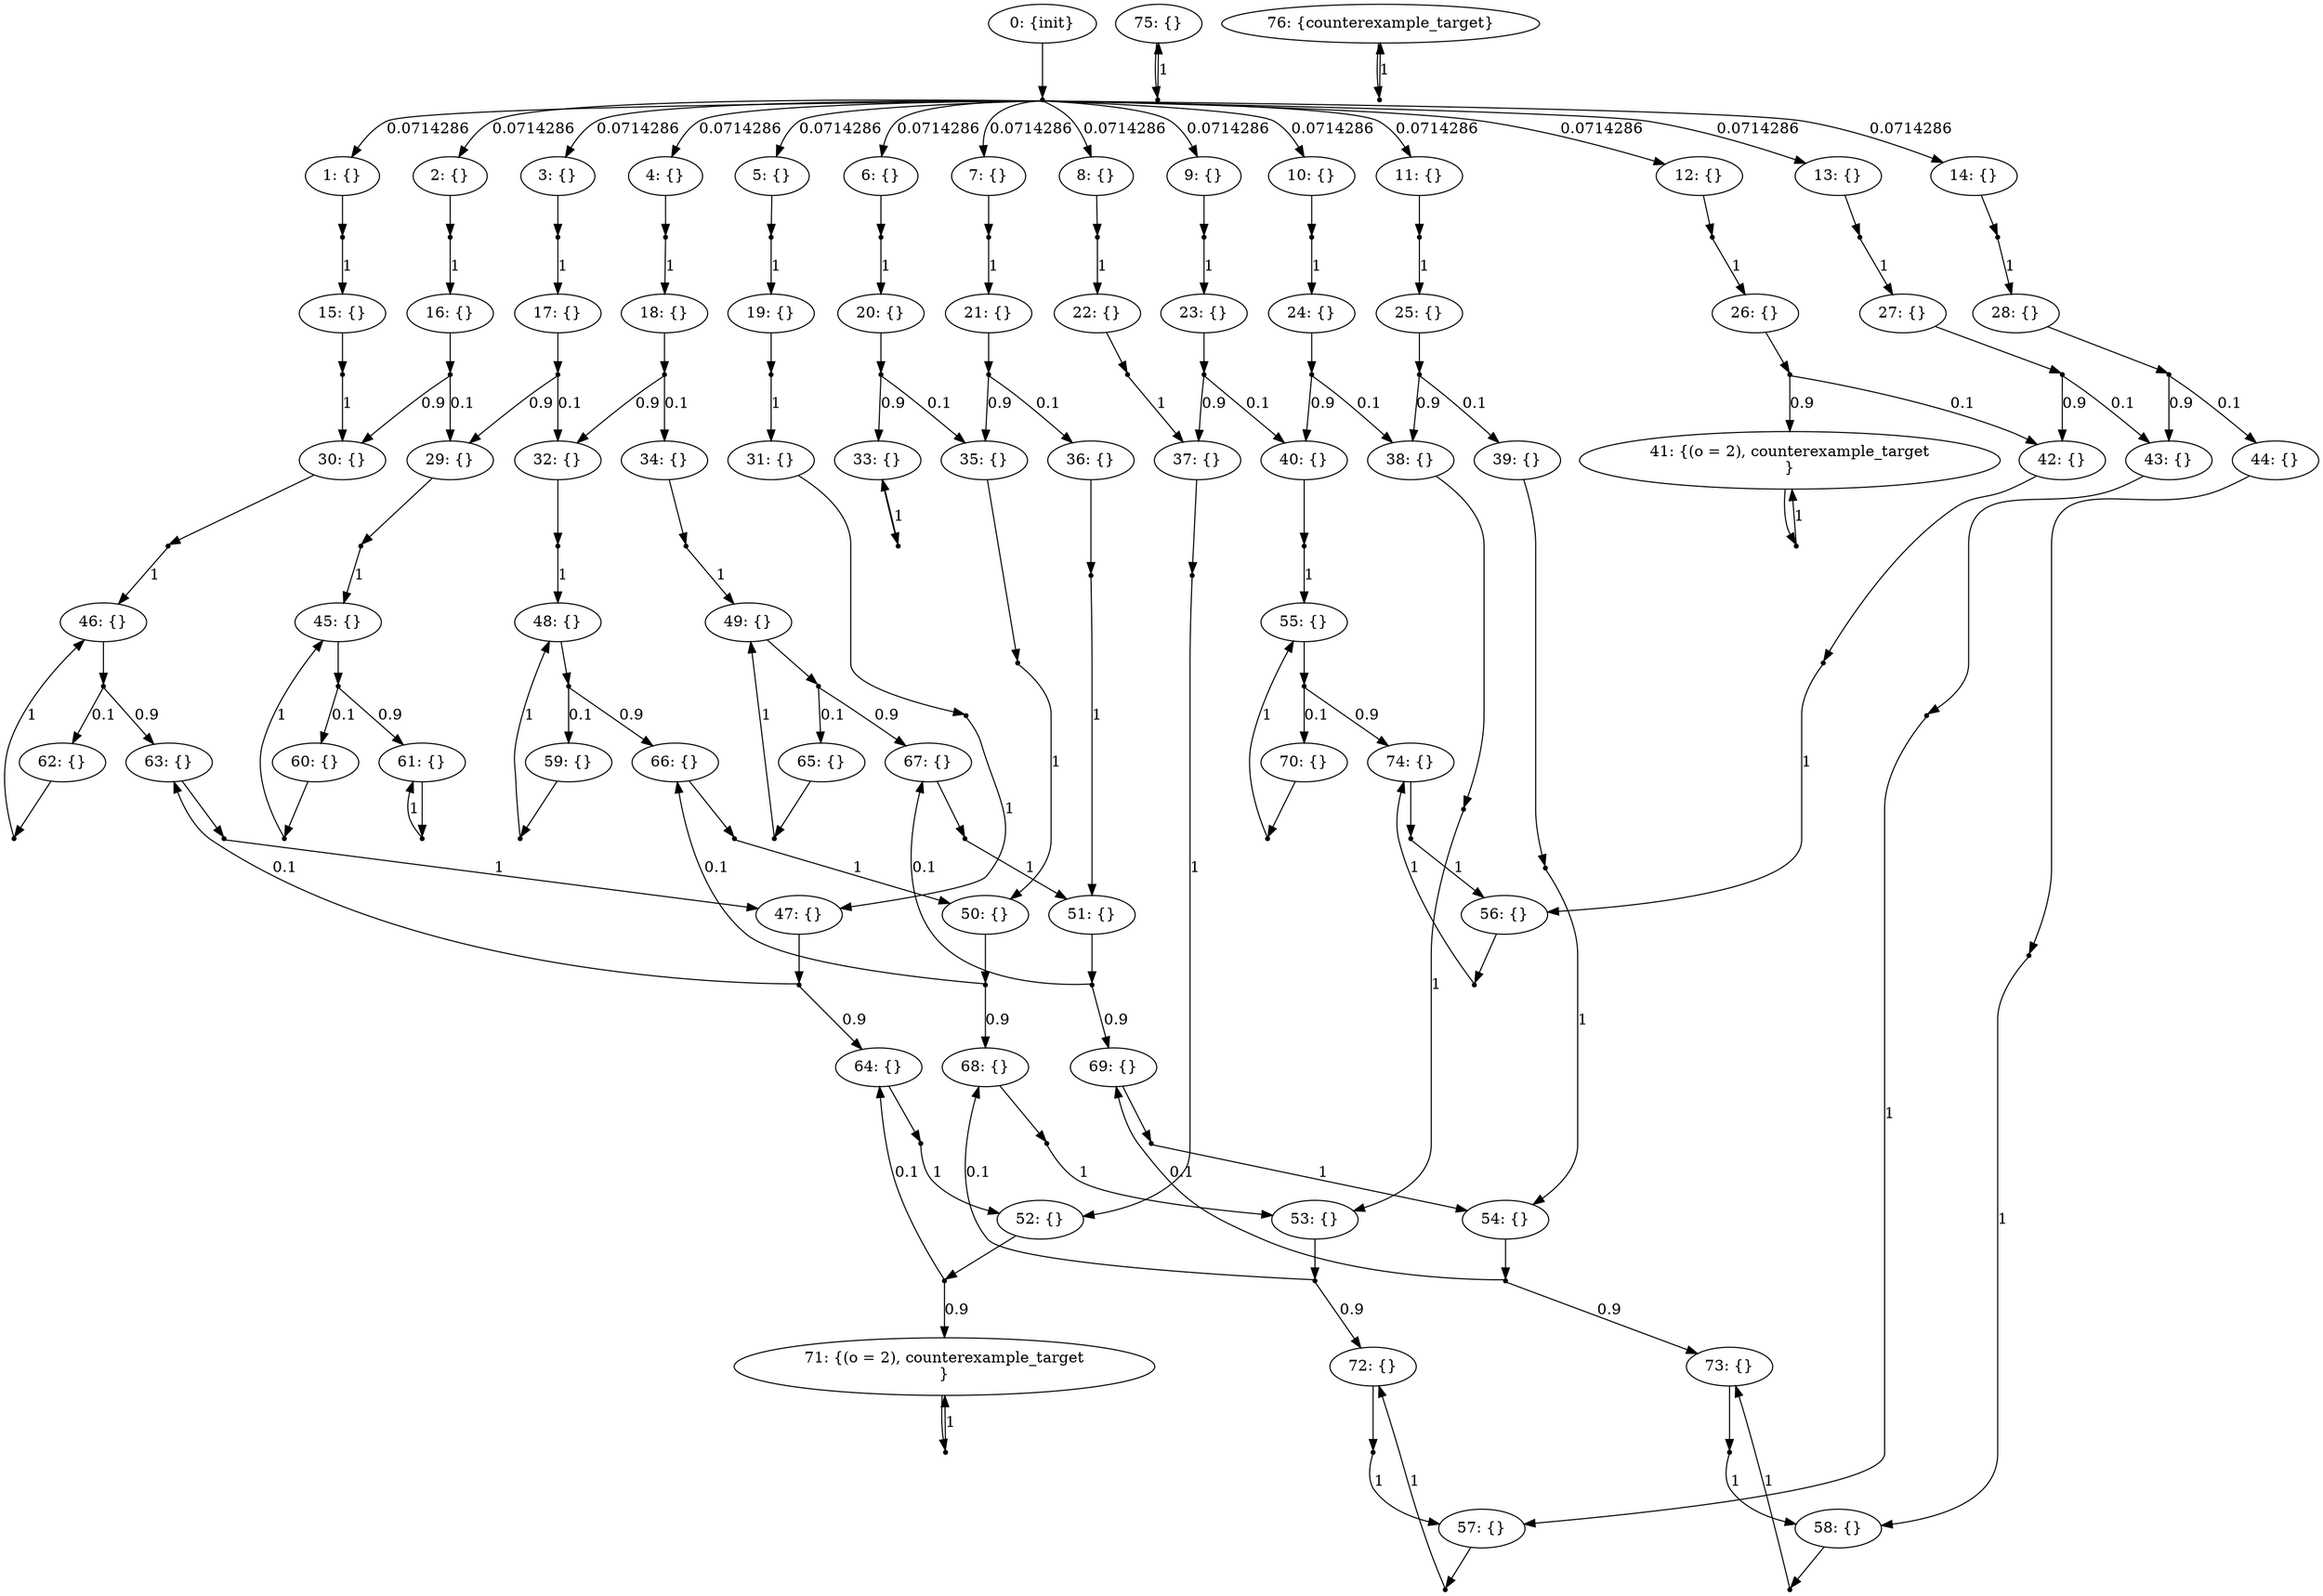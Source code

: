 digraph model {
	0 [ label = "0: {init}" ];
	1 [ label = "1: {}" ];
	2 [ label = "2: {}" ];
	3 [ label = "3: {}" ];
	4 [ label = "4: {}" ];
	5 [ label = "5: {}" ];
	6 [ label = "6: {}" ];
	7 [ label = "7: {}" ];
	8 [ label = "8: {}" ];
	9 [ label = "9: {}" ];
	10 [ label = "10: {}" ];
	11 [ label = "11: {}" ];
	12 [ label = "12: {}" ];
	13 [ label = "13: {}" ];
	14 [ label = "14: {}" ];
	15 [ label = "15: {}" ];
	16 [ label = "16: {}" ];
	17 [ label = "17: {}" ];
	18 [ label = "18: {}" ];
	19 [ label = "19: {}" ];
	20 [ label = "20: {}" ];
	21 [ label = "21: {}" ];
	22 [ label = "22: {}" ];
	23 [ label = "23: {}" ];
	24 [ label = "24: {}" ];
	25 [ label = "25: {}" ];
	26 [ label = "26: {}" ];
	27 [ label = "27: {}" ];
	28 [ label = "28: {}" ];
	29 [ label = "29: {}" ];
	30 [ label = "30: {}" ];
	31 [ label = "31: {}" ];
	32 [ label = "32: {}" ];
	33 [ label = "33: {}" ];
	34 [ label = "34: {}" ];
	35 [ label = "35: {}" ];
	36 [ label = "36: {}" ];
	37 [ label = "37: {}" ];
	38 [ label = "38: {}" ];
	39 [ label = "39: {}" ];
	40 [ label = "40: {}" ];
	41 [ label = "41: {(o = 2), counterexample_target
}" ];
	42 [ label = "42: {}" ];
	43 [ label = "43: {}" ];
	44 [ label = "44: {}" ];
	45 [ label = "45: {}" ];
	46 [ label = "46: {}" ];
	47 [ label = "47: {}" ];
	48 [ label = "48: {}" ];
	49 [ label = "49: {}" ];
	50 [ label = "50: {}" ];
	51 [ label = "51: {}" ];
	52 [ label = "52: {}" ];
	53 [ label = "53: {}" ];
	54 [ label = "54: {}" ];
	55 [ label = "55: {}" ];
	56 [ label = "56: {}" ];
	57 [ label = "57: {}" ];
	58 [ label = "58: {}" ];
	59 [ label = "59: {}" ];
	60 [ label = "60: {}" ];
	61 [ label = "61: {}" ];
	62 [ label = "62: {}" ];
	63 [ label = "63: {}" ];
	64 [ label = "64: {}" ];
	65 [ label = "65: {}" ];
	66 [ label = "66: {}" ];
	67 [ label = "67: {}" ];
	68 [ label = "68: {}" ];
	69 [ label = "69: {}" ];
	70 [ label = "70: {}" ];
	71 [ label = "71: {(o = 2), counterexample_target
}" ];
	72 [ label = "72: {}" ];
	73 [ label = "73: {}" ];
	74 [ label = "74: {}" ];
	75 [ label = "75: {}" ];
	76 [ label = "76: {counterexample_target}" ];
	"0c0" [shape = "point"];
	0 -> "0c0";
	"0c0" -> 1 [ label= "0.0714286" ];
	"0c0" -> 2 [ label= "0.0714286" ];
	"0c0" -> 3 [ label= "0.0714286" ];
	"0c0" -> 4 [ label= "0.0714286" ];
	"0c0" -> 5 [ label= "0.0714286" ];
	"0c0" -> 6 [ label= "0.0714286" ];
	"0c0" -> 7 [ label= "0.0714286" ];
	"0c0" -> 8 [ label= "0.0714286" ];
	"0c0" -> 9 [ label= "0.0714286" ];
	"0c0" -> 10 [ label= "0.0714286" ];
	"0c0" -> 11 [ label= "0.0714286" ];
	"0c0" -> 12 [ label= "0.0714286" ];
	"0c0" -> 13 [ label= "0.0714286" ];
	"0c0" -> 14 [ label= "0.0714286" ];
	"1c0" [shape = "point"];
	1 -> "1c0";
	"1c0" -> 15 [ label= "1" ];
	"2c0" [shape = "point"];
	2 -> "2c0";
	"2c0" -> 16 [ label= "1" ];
	"3c0" [shape = "point"];
	3 -> "3c0";
	"3c0" -> 17 [ label= "1" ];
	"4c0" [shape = "point"];
	4 -> "4c0";
	"4c0" -> 18 [ label= "1" ];
	"5c0" [shape = "point"];
	5 -> "5c0";
	"5c0" -> 19 [ label= "1" ];
	"6c0" [shape = "point"];
	6 -> "6c0";
	"6c0" -> 20 [ label= "1" ];
	"7c0" [shape = "point"];
	7 -> "7c0";
	"7c0" -> 21 [ label= "1" ];
	"8c0" [shape = "point"];
	8 -> "8c0";
	"8c0" -> 22 [ label= "1" ];
	"9c0" [shape = "point"];
	9 -> "9c0";
	"9c0" -> 23 [ label= "1" ];
	"10c0" [shape = "point"];
	10 -> "10c0";
	"10c0" -> 24 [ label= "1" ];
	"11c0" [shape = "point"];
	11 -> "11c0";
	"11c0" -> 25 [ label= "1" ];
	"12c0" [shape = "point"];
	12 -> "12c0";
	"12c0" -> 26 [ label= "1" ];
	"13c0" [shape = "point"];
	13 -> "13c0";
	"13c0" -> 27 [ label= "1" ];
	"14c0" [shape = "point"];
	14 -> "14c0";
	"14c0" -> 28 [ label= "1" ];
	"15c0" [shape = "point"];
	15 -> "15c0";
	"15c0" -> 30 [ label= "1" ];
	"16c0" [shape = "point"];
	16 -> "16c0";
	"16c0" -> 29 [ label= "0.1" ];
	"16c0" -> 30 [ label= "0.9" ];
	"17c0" [shape = "point"];
	17 -> "17c0";
	"17c0" -> 29 [ label= "0.9" ];
	"17c0" -> 32 [ label= "0.1" ];
	"18c0" [shape = "point"];
	18 -> "18c0";
	"18c0" -> 32 [ label= "0.9" ];
	"18c0" -> 34 [ label= "0.1" ];
	"19c0" [shape = "point"];
	19 -> "19c0";
	"19c0" -> 31 [ label= "1" ];
	"20c0" [shape = "point"];
	20 -> "20c0";
	"20c0" -> 33 [ label= "0.9" ];
	"20c0" -> 35 [ label= "0.1" ];
	"21c0" [shape = "point"];
	21 -> "21c0";
	"21c0" -> 35 [ label= "0.9" ];
	"21c0" -> 36 [ label= "0.1" ];
	"22c0" [shape = "point"];
	22 -> "22c0";
	"22c0" -> 37 [ label= "1" ];
	"23c0" [shape = "point"];
	23 -> "23c0";
	"23c0" -> 37 [ label= "0.9" ];
	"23c0" -> 40 [ label= "0.1" ];
	"24c0" [shape = "point"];
	24 -> "24c0";
	"24c0" -> 38 [ label= "0.1" ];
	"24c0" -> 40 [ label= "0.9" ];
	"25c0" [shape = "point"];
	25 -> "25c0";
	"25c0" -> 38 [ label= "0.9" ];
	"25c0" -> 39 [ label= "0.1" ];
	"26c0" [shape = "point"];
	26 -> "26c0";
	"26c0" -> 41 [ label= "0.9" ];
	"26c0" -> 42 [ label= "0.1" ];
	"27c0" [shape = "point"];
	27 -> "27c0";
	"27c0" -> 42 [ label= "0.9" ];
	"27c0" -> 43 [ label= "0.1" ];
	"28c0" [shape = "point"];
	28 -> "28c0";
	"28c0" -> 43 [ label= "0.9" ];
	"28c0" -> 44 [ label= "0.1" ];
	"29c0" [shape = "point"];
	29 -> "29c0";
	"29c0" -> 45 [ label= "1" ];
	"30c0" [shape = "point"];
	30 -> "30c0";
	"30c0" -> 46 [ label= "1" ];
	"31c0" [shape = "point"];
	31 -> "31c0";
	"31c0" -> 47 [ label= "1" ];
	"32c0" [shape = "point"];
	32 -> "32c0";
	"32c0" -> 48 [ label= "1" ];
	"33c0" [shape = "point"];
	33 -> "33c0";
	"33c0" -> 33 [ label= "1" ];
	"34c0" [shape = "point"];
	34 -> "34c0";
	"34c0" -> 49 [ label= "1" ];
	"35c0" [shape = "point"];
	35 -> "35c0";
	"35c0" -> 50 [ label= "1" ];
	"36c0" [shape = "point"];
	36 -> "36c0";
	"36c0" -> 51 [ label= "1" ];
	"37c0" [shape = "point"];
	37 -> "37c0";
	"37c0" -> 52 [ label= "1" ];
	"38c0" [shape = "point"];
	38 -> "38c0";
	"38c0" -> 53 [ label= "1" ];
	"39c0" [shape = "point"];
	39 -> "39c0";
	"39c0" -> 54 [ label= "1" ];
	"40c0" [shape = "point"];
	40 -> "40c0";
	"40c0" -> 55 [ label= "1" ];
	"41c0" [shape = "point"];
	41 -> "41c0";
	"41c0" -> 41 [ label= "1" ];
	"42c0" [shape = "point"];
	42 -> "42c0";
	"42c0" -> 56 [ label= "1" ];
	"43c0" [shape = "point"];
	43 -> "43c0";
	"43c0" -> 57 [ label= "1" ];
	"44c0" [shape = "point"];
	44 -> "44c0";
	"44c0" -> 58 [ label= "1" ];
	"45c0" [shape = "point"];
	45 -> "45c0";
	"45c0" -> 60 [ label= "0.1" ];
	"45c0" -> 61 [ label= "0.9" ];
	"46c0" [shape = "point"];
	46 -> "46c0";
	"46c0" -> 62 [ label= "0.1" ];
	"46c0" -> 63 [ label= "0.9" ];
	"47c0" [shape = "point"];
	47 -> "47c0";
	"47c0" -> 63 [ label= "0.1" ];
	"47c0" -> 64 [ label= "0.9" ];
	"48c0" [shape = "point"];
	48 -> "48c0";
	"48c0" -> 59 [ label= "0.1" ];
	"48c0" -> 66 [ label= "0.9" ];
	"49c0" [shape = "point"];
	49 -> "49c0";
	"49c0" -> 65 [ label= "0.1" ];
	"49c0" -> 67 [ label= "0.9" ];
	"50c0" [shape = "point"];
	50 -> "50c0";
	"50c0" -> 66 [ label= "0.1" ];
	"50c0" -> 68 [ label= "0.9" ];
	"51c0" [shape = "point"];
	51 -> "51c0";
	"51c0" -> 67 [ label= "0.1" ];
	"51c0" -> 69 [ label= "0.9" ];
	"52c0" [shape = "point"];
	52 -> "52c0";
	"52c0" -> 64 [ label= "0.1" ];
	"52c0" -> 71 [ label= "0.9" ];
	"53c0" [shape = "point"];
	53 -> "53c0";
	"53c0" -> 68 [ label= "0.1" ];
	"53c0" -> 72 [ label= "0.9" ];
	"54c0" [shape = "point"];
	54 -> "54c0";
	"54c0" -> 69 [ label= "0.1" ];
	"54c0" -> 73 [ label= "0.9" ];
	"55c0" [shape = "point"];
	55 -> "55c0";
	"55c0" -> 70 [ label= "0.1" ];
	"55c0" -> 74 [ label= "0.9" ];
	"56c0" [shape = "point"];
	56 -> "56c0";
	"56c0" -> 74 [ label= "1" ];
	"57c0" [shape = "point"];
	57 -> "57c0";
	"57c0" -> 72 [ label= "1" ];
	"58c0" [shape = "point"];
	58 -> "58c0";
	"58c0" -> 73 [ label= "1" ];
	"59c0" [shape = "point"];
	59 -> "59c0";
	"59c0" -> 48 [ label= "1" ];
	"60c0" [shape = "point"];
	60 -> "60c0";
	"60c0" -> 45 [ label= "1" ];
	"61c0" [shape = "point"];
	61 -> "61c0";
	"61c0" -> 61 [ label= "1" ];
	"62c0" [shape = "point"];
	62 -> "62c0";
	"62c0" -> 46 [ label= "1" ];
	"63c0" [shape = "point"];
	63 -> "63c0";
	"63c0" -> 47 [ label= "1" ];
	"64c0" [shape = "point"];
	64 -> "64c0";
	"64c0" -> 52 [ label= "1" ];
	"65c0" [shape = "point"];
	65 -> "65c0";
	"65c0" -> 49 [ label= "1" ];
	"66c0" [shape = "point"];
	66 -> "66c0";
	"66c0" -> 50 [ label= "1" ];
	"67c0" [shape = "point"];
	67 -> "67c0";
	"67c0" -> 51 [ label= "1" ];
	"68c0" [shape = "point"];
	68 -> "68c0";
	"68c0" -> 53 [ label= "1" ];
	"69c0" [shape = "point"];
	69 -> "69c0";
	"69c0" -> 54 [ label= "1" ];
	"70c0" [shape = "point"];
	70 -> "70c0";
	"70c0" -> 55 [ label= "1" ];
	"71c0" [shape = "point"];
	71 -> "71c0";
	"71c0" -> 71 [ label= "1" ];
	"72c0" [shape = "point"];
	72 -> "72c0";
	"72c0" -> 57 [ label= "1" ];
	"73c0" [shape = "point"];
	73 -> "73c0";
	"73c0" -> 58 [ label= "1" ];
	"74c0" [shape = "point"];
	74 -> "74c0";
	"74c0" -> 56 [ label= "1" ];
	"75c0" [shape = "point"];
	75 -> "75c0";
	"75c0" -> 75 [ label= "1" ];
	"76c0" [shape = "point"];
	76 -> "76c0";
	"76c0" -> 76 [ label= "1" ];
}

